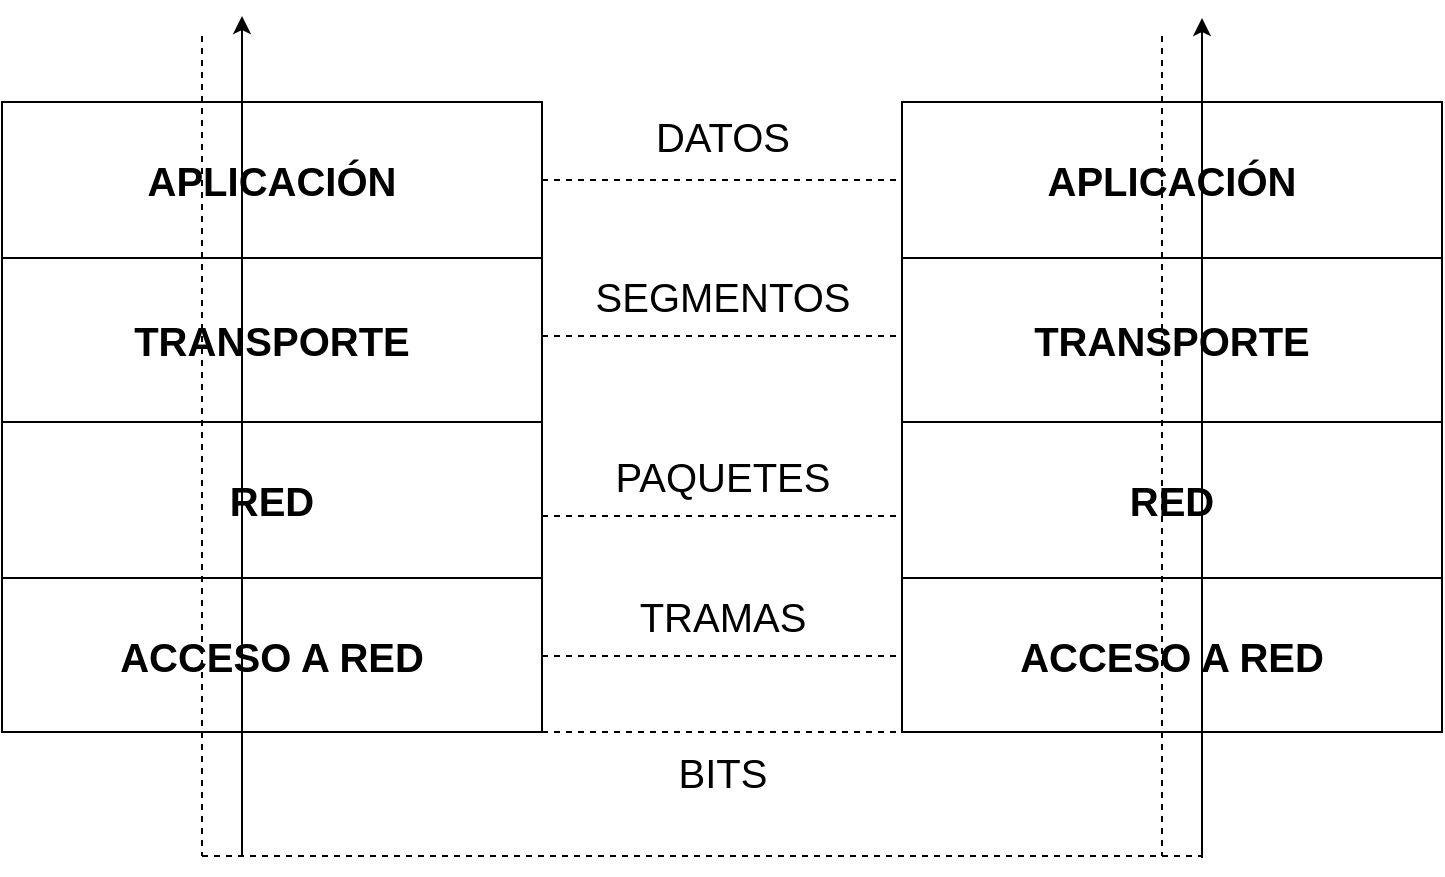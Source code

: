 <mxfile version="20.4.0" type="github">
  <diagram id="xfpPH89cHQfOXDWIT-VO" name="Page-1">
    <mxGraphModel dx="2280" dy="1176" grid="1" gridSize="10" guides="1" tooltips="1" connect="1" arrows="1" fold="1" page="1" pageScale="1" pageWidth="1000" pageHeight="1000" math="0" shadow="0">
      <root>
        <object label="" id="0">
          <mxCell />
        </object>
        <mxCell id="1" parent="0" />
        <mxCell id="O8gRIZSJX7mcF4E10rF2-291" value="" style="shape=table;startSize=0;container=1;collapsible=0;childLayout=tableLayout;" vertex="1" parent="1">
          <mxGeometry x="140" y="343" width="270" height="315" as="geometry" />
        </mxCell>
        <mxCell id="O8gRIZSJX7mcF4E10rF2-292" value="" style="shape=tableRow;horizontal=0;startSize=0;swimlaneHead=0;swimlaneBody=0;top=0;left=0;bottom=0;right=0;collapsible=0;dropTarget=0;fillColor=none;points=[[0,0.5],[1,0.5]];portConstraint=eastwest;" vertex="1" parent="O8gRIZSJX7mcF4E10rF2-291">
          <mxGeometry width="270" height="78" as="geometry" />
        </mxCell>
        <mxCell id="O8gRIZSJX7mcF4E10rF2-293" value="&lt;font size=&quot;1&quot; style=&quot;&quot;&gt;&lt;b style=&quot;font-size: 20px;&quot;&gt;APLICACIÓN&lt;/b&gt;&lt;/font&gt;" style="shape=partialRectangle;html=1;whiteSpace=wrap;connectable=0;overflow=hidden;fillColor=none;top=0;left=0;bottom=0;right=0;pointerEvents=1;" vertex="1" parent="O8gRIZSJX7mcF4E10rF2-292">
          <mxGeometry width="270" height="78" as="geometry">
            <mxRectangle width="270" height="78" as="alternateBounds" />
          </mxGeometry>
        </mxCell>
        <mxCell id="O8gRIZSJX7mcF4E10rF2-294" value="" style="shape=tableRow;horizontal=0;startSize=0;swimlaneHead=0;swimlaneBody=0;top=0;left=0;bottom=0;right=0;collapsible=0;dropTarget=0;fillColor=none;points=[[0,0.5],[1,0.5]];portConstraint=eastwest;" vertex="1" parent="O8gRIZSJX7mcF4E10rF2-291">
          <mxGeometry y="78" width="270" height="82" as="geometry" />
        </mxCell>
        <mxCell id="O8gRIZSJX7mcF4E10rF2-295" value="&lt;font style=&quot;font-size: 20px;&quot;&gt;&lt;b&gt;TRANSPORTE&lt;/b&gt;&lt;/font&gt;" style="shape=partialRectangle;html=1;whiteSpace=wrap;connectable=0;overflow=hidden;fillColor=none;top=0;left=0;bottom=0;right=0;pointerEvents=1;" vertex="1" parent="O8gRIZSJX7mcF4E10rF2-294">
          <mxGeometry width="270" height="82" as="geometry">
            <mxRectangle width="270" height="82" as="alternateBounds" />
          </mxGeometry>
        </mxCell>
        <mxCell id="O8gRIZSJX7mcF4E10rF2-296" value="" style="shape=tableRow;horizontal=0;startSize=0;swimlaneHead=0;swimlaneBody=0;top=0;left=0;bottom=0;right=0;collapsible=0;dropTarget=0;fillColor=none;points=[[0,0.5],[1,0.5]];portConstraint=eastwest;" vertex="1" parent="O8gRIZSJX7mcF4E10rF2-291">
          <mxGeometry y="160" width="270" height="78" as="geometry" />
        </mxCell>
        <mxCell id="O8gRIZSJX7mcF4E10rF2-297" value="&lt;font style=&quot;font-size: 20px;&quot;&gt;&lt;b&gt;RED&lt;/b&gt;&lt;/font&gt;" style="shape=partialRectangle;html=1;whiteSpace=wrap;connectable=0;overflow=hidden;fillColor=none;top=0;left=0;bottom=0;right=0;pointerEvents=1;" vertex="1" parent="O8gRIZSJX7mcF4E10rF2-296">
          <mxGeometry width="270" height="78" as="geometry">
            <mxRectangle width="270" height="78" as="alternateBounds" />
          </mxGeometry>
        </mxCell>
        <mxCell id="O8gRIZSJX7mcF4E10rF2-298" value="" style="shape=tableRow;horizontal=0;startSize=0;swimlaneHead=0;swimlaneBody=0;top=0;left=0;bottom=0;right=0;collapsible=0;dropTarget=0;fillColor=none;points=[[0,0.5],[1,0.5]];portConstraint=eastwest;" vertex="1" parent="O8gRIZSJX7mcF4E10rF2-291">
          <mxGeometry y="238" width="270" height="77" as="geometry" />
        </mxCell>
        <mxCell id="O8gRIZSJX7mcF4E10rF2-299" value="&lt;b&gt;&lt;font style=&quot;font-size: 20px;&quot;&gt;ACCESO A RED&lt;/font&gt;&lt;/b&gt;" style="shape=partialRectangle;html=1;whiteSpace=wrap;connectable=0;overflow=hidden;fillColor=none;top=0;left=0;bottom=0;right=0;pointerEvents=1;" vertex="1" parent="O8gRIZSJX7mcF4E10rF2-298">
          <mxGeometry width="270" height="77" as="geometry">
            <mxRectangle width="270" height="77" as="alternateBounds" />
          </mxGeometry>
        </mxCell>
        <mxCell id="O8gRIZSJX7mcF4E10rF2-300" value="" style="shape=table;startSize=0;container=1;collapsible=0;childLayout=tableLayout;" vertex="1" parent="1">
          <mxGeometry x="590" y="343" width="270" height="315" as="geometry" />
        </mxCell>
        <mxCell id="O8gRIZSJX7mcF4E10rF2-301" value="" style="shape=tableRow;horizontal=0;startSize=0;swimlaneHead=0;swimlaneBody=0;top=0;left=0;bottom=0;right=0;collapsible=0;dropTarget=0;fillColor=none;points=[[0,0.5],[1,0.5]];portConstraint=eastwest;" vertex="1" parent="O8gRIZSJX7mcF4E10rF2-300">
          <mxGeometry width="270" height="78" as="geometry" />
        </mxCell>
        <mxCell id="O8gRIZSJX7mcF4E10rF2-302" value="&lt;font size=&quot;1&quot; style=&quot;&quot;&gt;&lt;b style=&quot;font-size: 20px;&quot;&gt;APLICACIÓN&lt;/b&gt;&lt;/font&gt;" style="shape=partialRectangle;html=1;whiteSpace=wrap;connectable=0;overflow=hidden;fillColor=none;top=0;left=0;bottom=0;right=0;pointerEvents=1;" vertex="1" parent="O8gRIZSJX7mcF4E10rF2-301">
          <mxGeometry width="270" height="78" as="geometry">
            <mxRectangle width="270" height="78" as="alternateBounds" />
          </mxGeometry>
        </mxCell>
        <mxCell id="O8gRIZSJX7mcF4E10rF2-303" value="" style="shape=tableRow;horizontal=0;startSize=0;swimlaneHead=0;swimlaneBody=0;top=0;left=0;bottom=0;right=0;collapsible=0;dropTarget=0;fillColor=none;points=[[0,0.5],[1,0.5]];portConstraint=eastwest;" vertex="1" parent="O8gRIZSJX7mcF4E10rF2-300">
          <mxGeometry y="78" width="270" height="82" as="geometry" />
        </mxCell>
        <mxCell id="O8gRIZSJX7mcF4E10rF2-304" value="&lt;font style=&quot;font-size: 20px;&quot;&gt;&lt;b&gt;TRANSPORTE&lt;/b&gt;&lt;/font&gt;" style="shape=partialRectangle;html=1;whiteSpace=wrap;connectable=0;overflow=hidden;fillColor=none;top=0;left=0;bottom=0;right=0;pointerEvents=1;" vertex="1" parent="O8gRIZSJX7mcF4E10rF2-303">
          <mxGeometry width="270" height="82" as="geometry">
            <mxRectangle width="270" height="82" as="alternateBounds" />
          </mxGeometry>
        </mxCell>
        <mxCell id="O8gRIZSJX7mcF4E10rF2-305" value="" style="shape=tableRow;horizontal=0;startSize=0;swimlaneHead=0;swimlaneBody=0;top=0;left=0;bottom=0;right=0;collapsible=0;dropTarget=0;fillColor=none;points=[[0,0.5],[1,0.5]];portConstraint=eastwest;" vertex="1" parent="O8gRIZSJX7mcF4E10rF2-300">
          <mxGeometry y="160" width="270" height="78" as="geometry" />
        </mxCell>
        <mxCell id="O8gRIZSJX7mcF4E10rF2-306" value="&lt;font style=&quot;font-size: 20px;&quot;&gt;&lt;b&gt;RED&lt;/b&gt;&lt;/font&gt;" style="shape=partialRectangle;html=1;whiteSpace=wrap;connectable=0;overflow=hidden;fillColor=none;top=0;left=0;bottom=0;right=0;pointerEvents=1;" vertex="1" parent="O8gRIZSJX7mcF4E10rF2-305">
          <mxGeometry width="270" height="78" as="geometry">
            <mxRectangle width="270" height="78" as="alternateBounds" />
          </mxGeometry>
        </mxCell>
        <mxCell id="O8gRIZSJX7mcF4E10rF2-307" value="" style="shape=tableRow;horizontal=0;startSize=0;swimlaneHead=0;swimlaneBody=0;top=0;left=0;bottom=0;right=0;collapsible=0;dropTarget=0;fillColor=none;points=[[0,0.5],[1,0.5]];portConstraint=eastwest;" vertex="1" parent="O8gRIZSJX7mcF4E10rF2-300">
          <mxGeometry y="238" width="270" height="77" as="geometry" />
        </mxCell>
        <mxCell id="O8gRIZSJX7mcF4E10rF2-308" value="&lt;b&gt;&lt;font style=&quot;font-size: 20px;&quot;&gt;ACCESO A RED&lt;/font&gt;&lt;/b&gt;" style="shape=partialRectangle;html=1;whiteSpace=wrap;connectable=0;overflow=hidden;fillColor=none;top=0;left=0;bottom=0;right=0;pointerEvents=1;" vertex="1" parent="O8gRIZSJX7mcF4E10rF2-307">
          <mxGeometry width="270" height="77" as="geometry">
            <mxRectangle width="270" height="77" as="alternateBounds" />
          </mxGeometry>
        </mxCell>
        <mxCell id="O8gRIZSJX7mcF4E10rF2-309" value="" style="endArrow=none;dashed=1;html=1;rounded=0;fontSize=20;exitX=1;exitY=0.5;exitDx=0;exitDy=0;entryX=0;entryY=0.5;entryDx=0;entryDy=0;" edge="1" parent="1" source="O8gRIZSJX7mcF4E10rF2-292" target="O8gRIZSJX7mcF4E10rF2-301">
          <mxGeometry width="50" height="50" relative="1" as="geometry">
            <mxPoint x="620" y="550" as="sourcePoint" />
            <mxPoint x="670" y="500" as="targetPoint" />
          </mxGeometry>
        </mxCell>
        <mxCell id="O8gRIZSJX7mcF4E10rF2-310" value="" style="endArrow=none;dashed=1;html=1;rounded=0;fontSize=20;exitX=1;exitY=0.5;exitDx=0;exitDy=0;entryX=0;entryY=0.5;entryDx=0;entryDy=0;" edge="1" parent="1">
          <mxGeometry width="50" height="50" relative="1" as="geometry">
            <mxPoint x="410" y="460" as="sourcePoint" />
            <mxPoint x="590" y="460" as="targetPoint" />
          </mxGeometry>
        </mxCell>
        <mxCell id="O8gRIZSJX7mcF4E10rF2-311" value="" style="endArrow=none;dashed=1;html=1;rounded=0;fontSize=20;exitX=1;exitY=0.5;exitDx=0;exitDy=0;entryX=0;entryY=0.5;entryDx=0;entryDy=0;" edge="1" parent="1">
          <mxGeometry width="50" height="50" relative="1" as="geometry">
            <mxPoint x="410" y="550" as="sourcePoint" />
            <mxPoint x="590" y="550" as="targetPoint" />
          </mxGeometry>
        </mxCell>
        <mxCell id="O8gRIZSJX7mcF4E10rF2-312" value="" style="endArrow=none;dashed=1;html=1;rounded=0;fontSize=20;exitX=1;exitY=0.5;exitDx=0;exitDy=0;entryX=0;entryY=0.5;entryDx=0;entryDy=0;" edge="1" parent="1">
          <mxGeometry width="50" height="50" relative="1" as="geometry">
            <mxPoint x="410" y="620" as="sourcePoint" />
            <mxPoint x="590" y="620" as="targetPoint" />
          </mxGeometry>
        </mxCell>
        <mxCell id="O8gRIZSJX7mcF4E10rF2-313" value="DATOS" style="text;html=1;align=center;verticalAlign=middle;resizable=0;points=[];autosize=1;strokeColor=none;fillColor=none;fontSize=20;" vertex="1" parent="1">
          <mxGeometry x="455" y="340" width="90" height="40" as="geometry" />
        </mxCell>
        <mxCell id="O8gRIZSJX7mcF4E10rF2-314" value="SEGMENTOS&lt;span style=&quot;color: rgba(0, 0, 0, 0); font-family: monospace; font-size: 0px; text-align: start;&quot;&gt;%3CmxGraphModel%3E%3Croot%3E%3CmxCell%20id%3D%220%22%2F%3E%3CmxCell%20id%3D%221%22%20parent%3D%220%22%2F%3E%3CmxCell%20id%3D%222%22%20value%3D%22DATOS%22%20style%3D%22text%3Bhtml%3D1%3Balign%3Dcenter%3BverticalAlign%3Dmiddle%3Bresizable%3D0%3Bpoints%3D%5B%5D%3Bautosize%3D1%3BstrokeColor%3Dnone%3BfillColor%3Dnone%3BfontSize%3D20%3B%22%20vertex%3D%221%22%20parent%3D%221%22%3E%3CmxGeometry%20x%3D%22455%22%20y%3D%22340%22%20width%3D%2290%22%20height%3D%2240%22%20as%3D%22geometry%22%2F%3E%3C%2FmxCell%3E%3C%2Froot%3E%3C%2FmxGraphModel%3E&lt;/span&gt;" style="text;html=1;align=center;verticalAlign=middle;resizable=0;points=[];autosize=1;strokeColor=none;fillColor=none;fontSize=20;" vertex="1" parent="1">
          <mxGeometry x="425" y="420" width="150" height="40" as="geometry" />
        </mxCell>
        <mxCell id="O8gRIZSJX7mcF4E10rF2-315" value="PAQUETES" style="text;html=1;align=center;verticalAlign=middle;resizable=0;points=[];autosize=1;strokeColor=none;fillColor=none;fontSize=20;" vertex="1" parent="1">
          <mxGeometry x="435" y="510" width="130" height="40" as="geometry" />
        </mxCell>
        <mxCell id="O8gRIZSJX7mcF4E10rF2-316" value="TRAMAS" style="text;html=1;align=center;verticalAlign=middle;resizable=0;points=[];autosize=1;strokeColor=none;fillColor=none;fontSize=20;" vertex="1" parent="1">
          <mxGeometry x="445" y="580" width="110" height="40" as="geometry" />
        </mxCell>
        <mxCell id="O8gRIZSJX7mcF4E10rF2-318" value="BITS" style="text;html=1;align=center;verticalAlign=middle;resizable=0;points=[];autosize=1;strokeColor=none;fillColor=none;fontSize=20;" vertex="1" parent="1">
          <mxGeometry x="465" y="658" width="70" height="40" as="geometry" />
        </mxCell>
        <mxCell id="O8gRIZSJX7mcF4E10rF2-320" value="" style="endArrow=none;dashed=1;html=1;rounded=0;fontSize=20;" edge="1" parent="1">
          <mxGeometry width="50" height="50" relative="1" as="geometry">
            <mxPoint x="240" y="720" as="sourcePoint" />
            <mxPoint x="740" y="720" as="targetPoint" />
          </mxGeometry>
        </mxCell>
        <mxCell id="O8gRIZSJX7mcF4E10rF2-322" value="" style="endArrow=classic;html=1;rounded=0;fontSize=20;" edge="1" parent="1">
          <mxGeometry width="50" height="50" relative="1" as="geometry">
            <mxPoint x="740" y="721" as="sourcePoint" />
            <mxPoint x="740" y="301" as="targetPoint" />
          </mxGeometry>
        </mxCell>
        <mxCell id="O8gRIZSJX7mcF4E10rF2-323" value="" style="endArrow=none;dashed=1;html=1;rounded=0;fontSize=20;" edge="1" parent="1">
          <mxGeometry width="50" height="50" relative="1" as="geometry">
            <mxPoint x="410" y="658" as="sourcePoint" />
            <mxPoint x="590" y="658" as="targetPoint" />
          </mxGeometry>
        </mxCell>
        <mxCell id="O8gRIZSJX7mcF4E10rF2-325" value="" style="endArrow=none;dashed=1;html=1;rounded=0;fontSize=20;" edge="1" parent="1">
          <mxGeometry width="50" height="50" relative="1" as="geometry">
            <mxPoint x="240" y="310" as="sourcePoint" />
            <mxPoint x="240" y="720" as="targetPoint" />
          </mxGeometry>
        </mxCell>
        <mxCell id="O8gRIZSJX7mcF4E10rF2-326" value="" style="endArrow=classic;html=1;rounded=0;fontSize=20;" edge="1" parent="1">
          <mxGeometry width="50" height="50" relative="1" as="geometry">
            <mxPoint x="260" y="720" as="sourcePoint" />
            <mxPoint x="260" y="300" as="targetPoint" />
          </mxGeometry>
        </mxCell>
        <mxCell id="O8gRIZSJX7mcF4E10rF2-327" value="" style="endArrow=none;dashed=1;html=1;rounded=0;fontSize=20;" edge="1" parent="1">
          <mxGeometry width="50" height="50" relative="1" as="geometry">
            <mxPoint x="720" y="310" as="sourcePoint" />
            <mxPoint x="720" y="720" as="targetPoint" />
          </mxGeometry>
        </mxCell>
      </root>
    </mxGraphModel>
  </diagram>
</mxfile>

